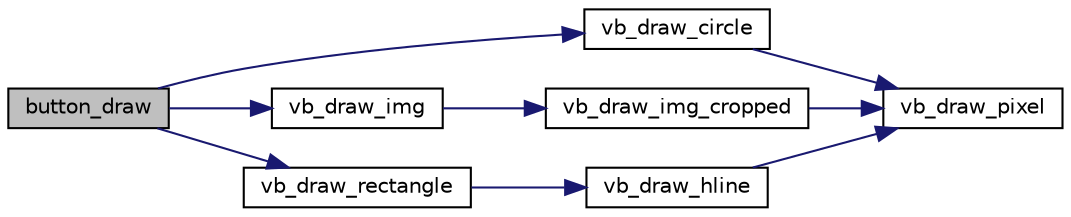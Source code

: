 digraph "button_draw"
{
 // LATEX_PDF_SIZE
  edge [fontname="Helvetica",fontsize="10",labelfontname="Helvetica",labelfontsize="10"];
  node [fontname="Helvetica",fontsize="10",shape=record];
  rankdir="LR";
  Node1 [label="button_draw",height=0.2,width=0.4,color="black", fillcolor="grey75", style="filled", fontcolor="black",tooltip="Draws a given button to the given buffer."];
  Node1 -> Node2 [color="midnightblue",fontsize="10",style="solid",fontname="Helvetica"];
  Node2 [label="vb_draw_circle",height=0.2,width=0.4,color="black", fillcolor="white", style="filled",URL="$group__graphics.html#ga1b69ad0e07cfd0697a4cb9c18ba48b67",tooltip="Draws a circle in the given buffer in the given coordinates with the given radius with the given colo..."];
  Node2 -> Node3 [color="midnightblue",fontsize="10",style="solid",fontname="Helvetica"];
  Node3 [label="vb_draw_pixel",height=0.2,width=0.4,color="black", fillcolor="white", style="filled",URL="$group__graphics.html#ga257b5dac975604f70651e8764ad8acd8",tooltip="Draws a pixel in the given buffer in the given coordinates with the given color."];
  Node1 -> Node4 [color="midnightblue",fontsize="10",style="solid",fontname="Helvetica"];
  Node4 [label="vb_draw_img",height=0.2,width=0.4,color="black", fillcolor="white", style="filled",URL="$group__graphics.html#gad48647db82bcc8a80196a817c9959a40",tooltip="Draws a given xpm image in the given buffer in the given coordinates."];
  Node4 -> Node5 [color="midnightblue",fontsize="10",style="solid",fontname="Helvetica"];
  Node5 [label="vb_draw_img_cropped",height=0.2,width=0.4,color="black", fillcolor="white", style="filled",URL="$group__graphics.html#ga31260a04eb12bc7be5012378500b09b0",tooltip="Draws a portion of a given xpm image in the given buffer in the given coordinates."];
  Node5 -> Node3 [color="midnightblue",fontsize="10",style="solid",fontname="Helvetica"];
  Node1 -> Node6 [color="midnightblue",fontsize="10",style="solid",fontname="Helvetica"];
  Node6 [label="vb_draw_rectangle",height=0.2,width=0.4,color="black", fillcolor="white", style="filled",URL="$group__graphics.html#ga16484c11b9019a2395c4964fe7da3ab1",tooltip="Draws a rectangle in the given buffer in the given coordinates with the given height and width with t..."];
  Node6 -> Node7 [color="midnightblue",fontsize="10",style="solid",fontname="Helvetica"];
  Node7 [label="vb_draw_hline",height=0.2,width=0.4,color="black", fillcolor="white", style="filled",URL="$group__graphics.html#ga58454ceb710c0fca6b21c049f0cac3a6",tooltip="Draws a horizontal line in the given buffer in the given coordinates with the given color."];
  Node7 -> Node3 [color="midnightblue",fontsize="10",style="solid",fontname="Helvetica"];
}
